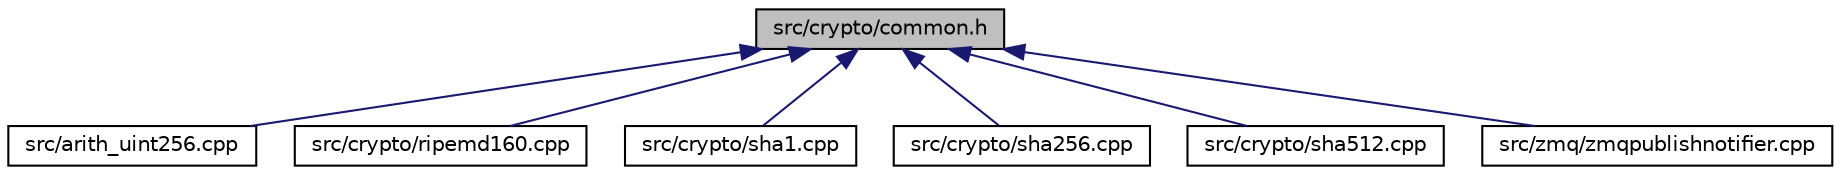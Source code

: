 digraph "src/crypto/common.h"
{
  edge [fontname="Helvetica",fontsize="10",labelfontname="Helvetica",labelfontsize="10"];
  node [fontname="Helvetica",fontsize="10",shape=record];
  Node2 [label="src/crypto/common.h",height=0.2,width=0.4,color="black", fillcolor="grey75", style="filled", fontcolor="black"];
  Node2 -> Node3 [dir="back",color="midnightblue",fontsize="10",style="solid",fontname="Helvetica"];
  Node3 [label="src/arith_uint256.cpp",height=0.2,width=0.4,color="black", fillcolor="white", style="filled",URL="$arith__uint256_8cpp.html"];
  Node2 -> Node4 [dir="back",color="midnightblue",fontsize="10",style="solid",fontname="Helvetica"];
  Node4 [label="src/crypto/ripemd160.cpp",height=0.2,width=0.4,color="black", fillcolor="white", style="filled",URL="$ripemd160_8cpp.html"];
  Node2 -> Node5 [dir="back",color="midnightblue",fontsize="10",style="solid",fontname="Helvetica"];
  Node5 [label="src/crypto/sha1.cpp",height=0.2,width=0.4,color="black", fillcolor="white", style="filled",URL="$sha1_8cpp.html"];
  Node2 -> Node6 [dir="back",color="midnightblue",fontsize="10",style="solid",fontname="Helvetica"];
  Node6 [label="src/crypto/sha256.cpp",height=0.2,width=0.4,color="black", fillcolor="white", style="filled",URL="$sha256_8cpp.html"];
  Node2 -> Node7 [dir="back",color="midnightblue",fontsize="10",style="solid",fontname="Helvetica"];
  Node7 [label="src/crypto/sha512.cpp",height=0.2,width=0.4,color="black", fillcolor="white", style="filled",URL="$sha512_8cpp.html"];
  Node2 -> Node8 [dir="back",color="midnightblue",fontsize="10",style="solid",fontname="Helvetica"];
  Node8 [label="src/zmq/zmqpublishnotifier.cpp",height=0.2,width=0.4,color="black", fillcolor="white", style="filled",URL="$zmqpublishnotifier_8cpp.html"];
}
